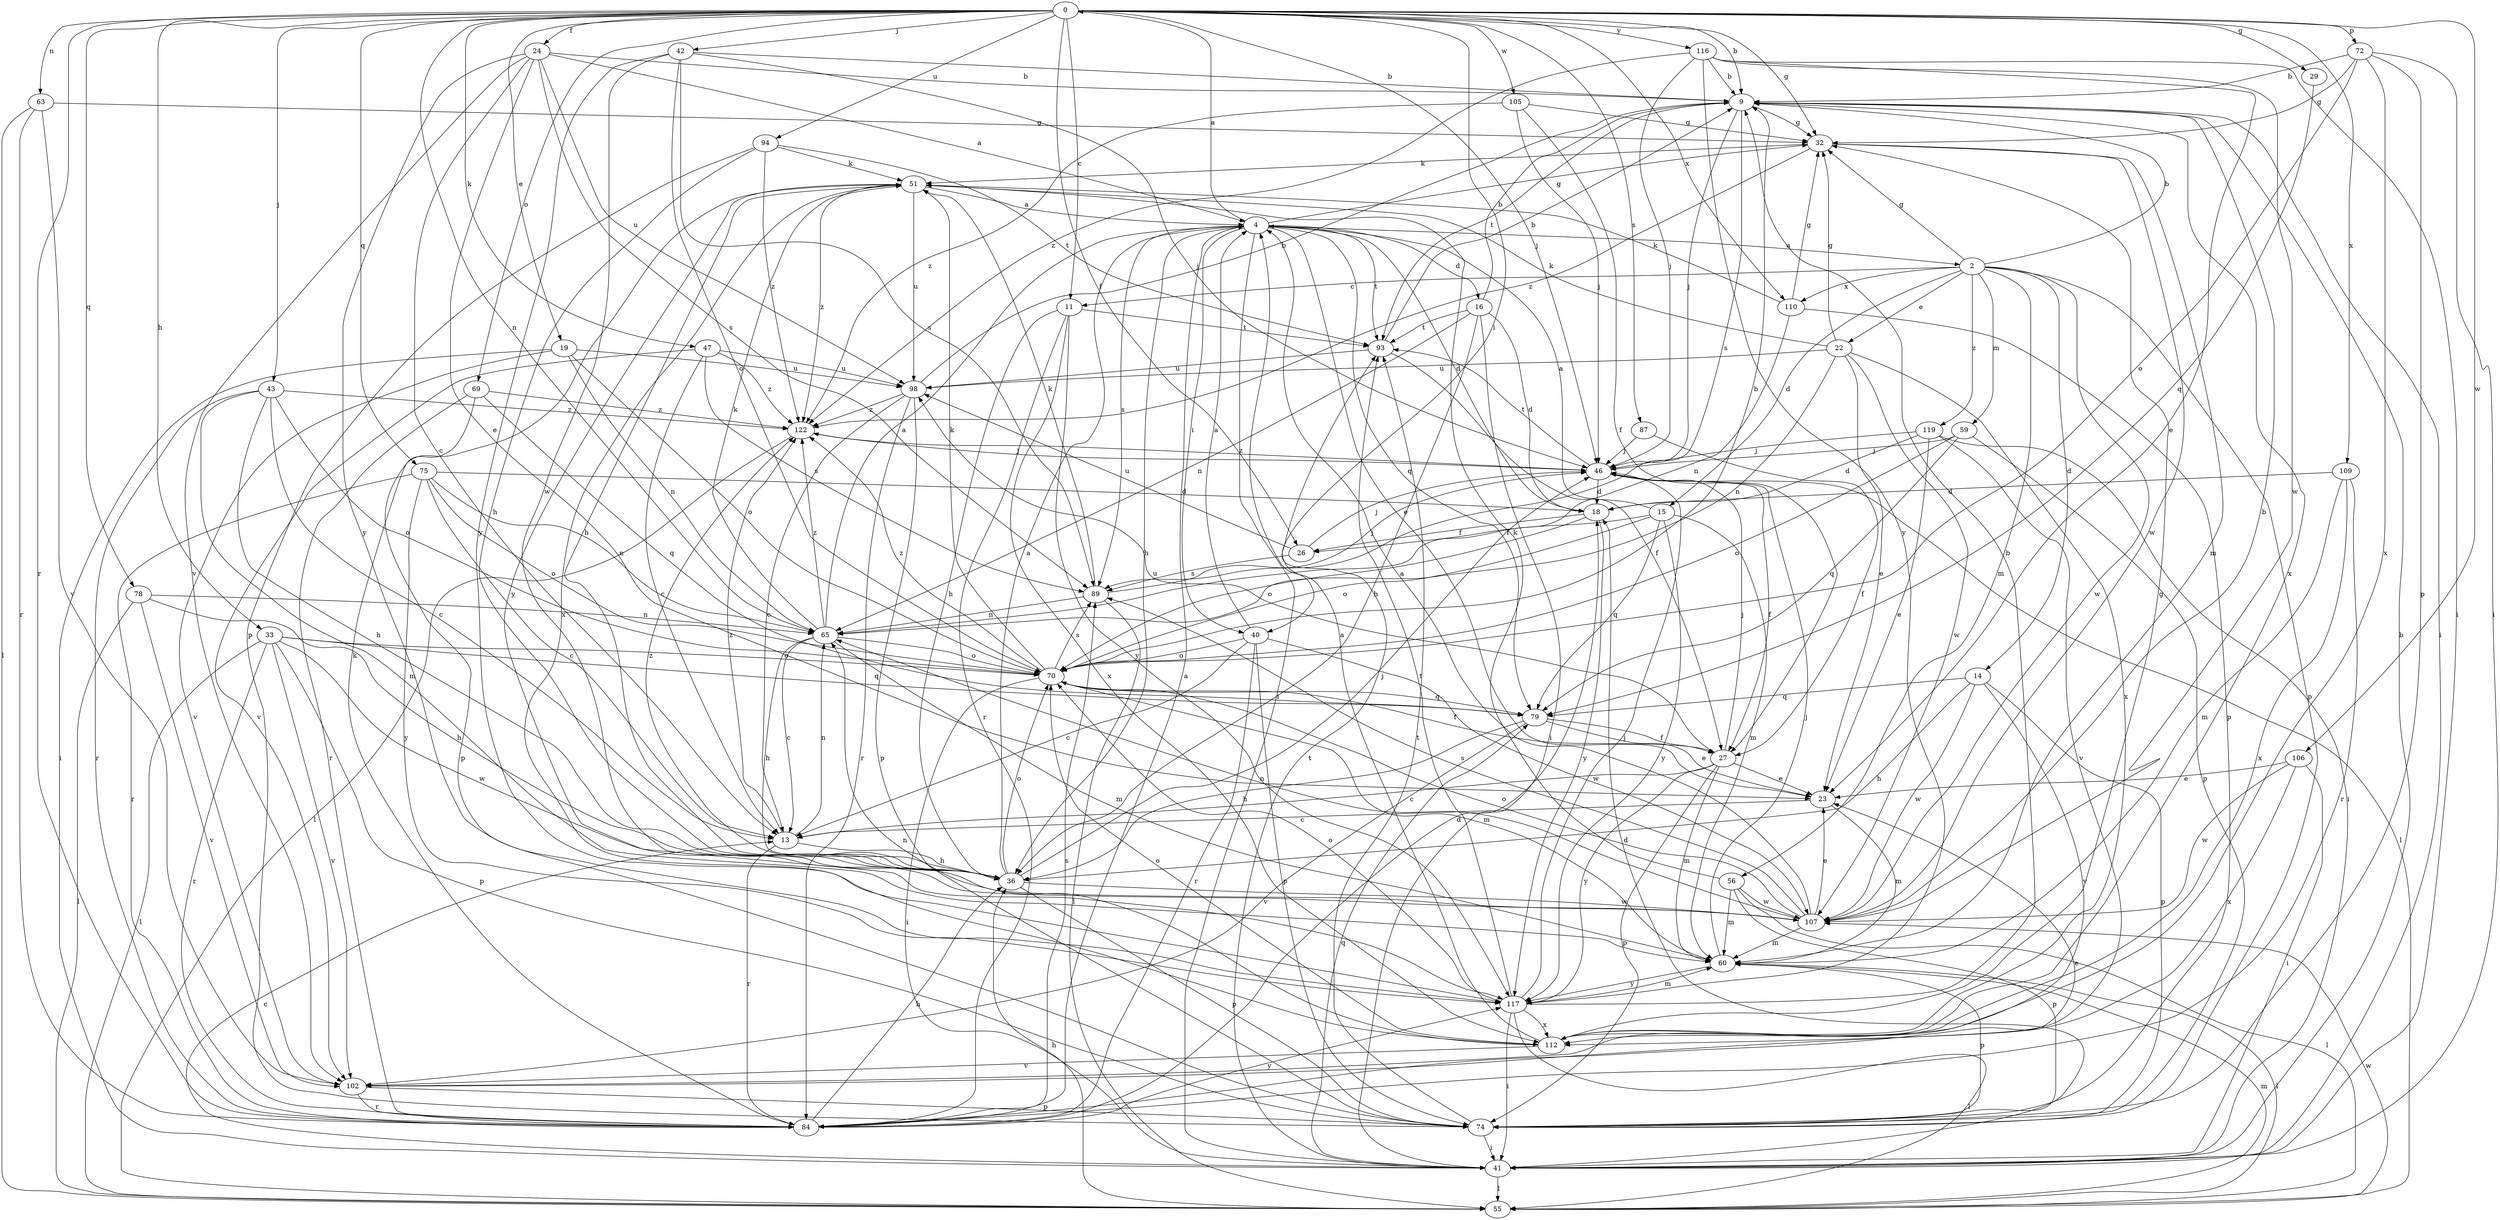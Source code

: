 strict digraph  {
0;
2;
4;
9;
11;
13;
14;
15;
16;
18;
19;
22;
23;
24;
26;
27;
29;
32;
33;
36;
40;
41;
42;
43;
46;
47;
51;
55;
56;
59;
60;
63;
65;
69;
70;
72;
74;
75;
78;
79;
84;
87;
89;
93;
94;
98;
102;
105;
106;
107;
109;
110;
112;
116;
117;
119;
122;
0 -> 9  [label=b];
0 -> 11  [label=c];
0 -> 19  [label=e];
0 -> 24  [label=f];
0 -> 26  [label=f];
0 -> 29  [label=g];
0 -> 32  [label=g];
0 -> 33  [label=h];
0 -> 40  [label=i];
0 -> 42  [label=j];
0 -> 43  [label=j];
0 -> 46  [label=j];
0 -> 47  [label=k];
0 -> 63  [label=n];
0 -> 65  [label=n];
0 -> 69  [label=o];
0 -> 72  [label=p];
0 -> 75  [label=q];
0 -> 78  [label=q];
0 -> 84  [label=r];
0 -> 87  [label=s];
0 -> 94  [label=u];
0 -> 105  [label=w];
0 -> 106  [label=w];
0 -> 109  [label=x];
0 -> 110  [label=x];
0 -> 116  [label=y];
2 -> 9  [label=b];
2 -> 11  [label=c];
2 -> 14  [label=d];
2 -> 15  [label=d];
2 -> 22  [label=e];
2 -> 32  [label=g];
2 -> 56  [label=m];
2 -> 59  [label=m];
2 -> 74  [label=p];
2 -> 107  [label=w];
2 -> 110  [label=x];
2 -> 119  [label=z];
4 -> 0  [label=a];
4 -> 2  [label=a];
4 -> 16  [label=d];
4 -> 18  [label=d];
4 -> 23  [label=e];
4 -> 32  [label=g];
4 -> 36  [label=h];
4 -> 40  [label=i];
4 -> 41  [label=i];
4 -> 79  [label=q];
4 -> 89  [label=s];
4 -> 93  [label=t];
9 -> 32  [label=g];
9 -> 41  [label=i];
9 -> 46  [label=j];
9 -> 89  [label=s];
9 -> 93  [label=t];
9 -> 112  [label=x];
11 -> 36  [label=h];
11 -> 84  [label=r];
11 -> 93  [label=t];
11 -> 112  [label=x];
11 -> 117  [label=y];
13 -> 36  [label=h];
13 -> 65  [label=n];
13 -> 84  [label=r];
13 -> 122  [label=z];
14 -> 36  [label=h];
14 -> 74  [label=p];
14 -> 79  [label=q];
14 -> 102  [label=v];
14 -> 107  [label=w];
15 -> 4  [label=a];
15 -> 26  [label=f];
15 -> 60  [label=m];
15 -> 70  [label=o];
15 -> 79  [label=q];
15 -> 117  [label=y];
16 -> 9  [label=b];
16 -> 18  [label=d];
16 -> 36  [label=h];
16 -> 41  [label=i];
16 -> 65  [label=n];
16 -> 93  [label=t];
18 -> 26  [label=f];
18 -> 70  [label=o];
18 -> 117  [label=y];
19 -> 41  [label=i];
19 -> 65  [label=n];
19 -> 70  [label=o];
19 -> 98  [label=u];
19 -> 102  [label=v];
22 -> 23  [label=e];
22 -> 32  [label=g];
22 -> 51  [label=k];
22 -> 65  [label=n];
22 -> 98  [label=u];
22 -> 107  [label=w];
22 -> 112  [label=x];
23 -> 13  [label=c];
23 -> 60  [label=m];
24 -> 4  [label=a];
24 -> 9  [label=b];
24 -> 13  [label=c];
24 -> 23  [label=e];
24 -> 89  [label=s];
24 -> 98  [label=u];
24 -> 102  [label=v];
24 -> 117  [label=y];
26 -> 46  [label=j];
26 -> 89  [label=s];
26 -> 98  [label=u];
27 -> 13  [label=c];
27 -> 23  [label=e];
27 -> 46  [label=j];
27 -> 60  [label=m];
27 -> 74  [label=p];
27 -> 98  [label=u];
27 -> 117  [label=y];
29 -> 79  [label=q];
32 -> 51  [label=k];
32 -> 60  [label=m];
32 -> 107  [label=w];
32 -> 122  [label=z];
33 -> 55  [label=l];
33 -> 70  [label=o];
33 -> 74  [label=p];
33 -> 79  [label=q];
33 -> 84  [label=r];
33 -> 102  [label=v];
33 -> 107  [label=w];
36 -> 4  [label=a];
36 -> 46  [label=j];
36 -> 70  [label=o];
36 -> 74  [label=p];
36 -> 107  [label=w];
36 -> 122  [label=z];
40 -> 4  [label=a];
40 -> 13  [label=c];
40 -> 70  [label=o];
40 -> 74  [label=p];
40 -> 84  [label=r];
40 -> 107  [label=w];
41 -> 9  [label=b];
41 -> 13  [label=c];
41 -> 18  [label=d];
41 -> 55  [label=l];
41 -> 79  [label=q];
41 -> 93  [label=t];
42 -> 9  [label=b];
42 -> 46  [label=j];
42 -> 70  [label=o];
42 -> 89  [label=s];
42 -> 107  [label=w];
42 -> 117  [label=y];
43 -> 13  [label=c];
43 -> 36  [label=h];
43 -> 60  [label=m];
43 -> 70  [label=o];
43 -> 84  [label=r];
43 -> 122  [label=z];
46 -> 18  [label=d];
46 -> 27  [label=f];
46 -> 55  [label=l];
46 -> 93  [label=t];
46 -> 122  [label=z];
47 -> 13  [label=c];
47 -> 89  [label=s];
47 -> 98  [label=u];
47 -> 102  [label=v];
47 -> 122  [label=z];
51 -> 4  [label=a];
51 -> 36  [label=h];
51 -> 98  [label=u];
51 -> 112  [label=x];
51 -> 117  [label=y];
51 -> 122  [label=z];
55 -> 36  [label=h];
55 -> 60  [label=m];
55 -> 107  [label=w];
56 -> 51  [label=k];
56 -> 55  [label=l];
56 -> 60  [label=m];
56 -> 74  [label=p];
56 -> 107  [label=w];
59 -> 46  [label=j];
59 -> 70  [label=o];
59 -> 74  [label=p];
59 -> 79  [label=q];
60 -> 46  [label=j];
60 -> 55  [label=l];
60 -> 74  [label=p];
60 -> 117  [label=y];
63 -> 32  [label=g];
63 -> 55  [label=l];
63 -> 84  [label=r];
63 -> 102  [label=v];
65 -> 4  [label=a];
65 -> 13  [label=c];
65 -> 36  [label=h];
65 -> 51  [label=k];
65 -> 60  [label=m];
65 -> 70  [label=o];
65 -> 122  [label=z];
69 -> 74  [label=p];
69 -> 79  [label=q];
69 -> 84  [label=r];
69 -> 122  [label=z];
70 -> 9  [label=b];
70 -> 27  [label=f];
70 -> 41  [label=i];
70 -> 51  [label=k];
70 -> 60  [label=m];
70 -> 79  [label=q];
70 -> 89  [label=s];
70 -> 122  [label=z];
72 -> 9  [label=b];
72 -> 32  [label=g];
72 -> 41  [label=i];
72 -> 70  [label=o];
72 -> 74  [label=p];
72 -> 112  [label=x];
74 -> 41  [label=i];
74 -> 93  [label=t];
75 -> 13  [label=c];
75 -> 18  [label=d];
75 -> 65  [label=n];
75 -> 70  [label=o];
75 -> 84  [label=r];
75 -> 117  [label=y];
78 -> 36  [label=h];
78 -> 55  [label=l];
78 -> 65  [label=n];
78 -> 102  [label=v];
79 -> 23  [label=e];
79 -> 27  [label=f];
79 -> 36  [label=h];
79 -> 102  [label=v];
84 -> 4  [label=a];
84 -> 18  [label=d];
84 -> 23  [label=e];
84 -> 36  [label=h];
84 -> 51  [label=k];
84 -> 89  [label=s];
84 -> 117  [label=y];
87 -> 27  [label=f];
87 -> 46  [label=j];
89 -> 46  [label=j];
89 -> 51  [label=k];
89 -> 55  [label=l];
89 -> 65  [label=n];
93 -> 9  [label=b];
93 -> 27  [label=f];
93 -> 98  [label=u];
94 -> 36  [label=h];
94 -> 51  [label=k];
94 -> 74  [label=p];
94 -> 93  [label=t];
94 -> 122  [label=z];
98 -> 9  [label=b];
98 -> 13  [label=c];
98 -> 74  [label=p];
98 -> 84  [label=r];
98 -> 122  [label=z];
102 -> 74  [label=p];
102 -> 84  [label=r];
105 -> 27  [label=f];
105 -> 32  [label=g];
105 -> 46  [label=j];
105 -> 122  [label=z];
106 -> 23  [label=e];
106 -> 41  [label=i];
106 -> 107  [label=w];
106 -> 112  [label=x];
107 -> 4  [label=a];
107 -> 9  [label=b];
107 -> 23  [label=e];
107 -> 60  [label=m];
107 -> 65  [label=n];
107 -> 70  [label=o];
107 -> 89  [label=s];
109 -> 18  [label=d];
109 -> 60  [label=m];
109 -> 84  [label=r];
109 -> 112  [label=x];
110 -> 32  [label=g];
110 -> 51  [label=k];
110 -> 65  [label=n];
110 -> 74  [label=p];
112 -> 4  [label=a];
112 -> 32  [label=g];
112 -> 65  [label=n];
112 -> 70  [label=o];
112 -> 102  [label=v];
116 -> 9  [label=b];
116 -> 23  [label=e];
116 -> 41  [label=i];
116 -> 46  [label=j];
116 -> 107  [label=w];
116 -> 117  [label=y];
116 -> 122  [label=z];
117 -> 9  [label=b];
117 -> 41  [label=i];
117 -> 46  [label=j];
117 -> 55  [label=l];
117 -> 60  [label=m];
117 -> 70  [label=o];
117 -> 93  [label=t];
117 -> 112  [label=x];
119 -> 18  [label=d];
119 -> 23  [label=e];
119 -> 41  [label=i];
119 -> 46  [label=j];
119 -> 102  [label=v];
122 -> 46  [label=j];
122 -> 55  [label=l];
}

